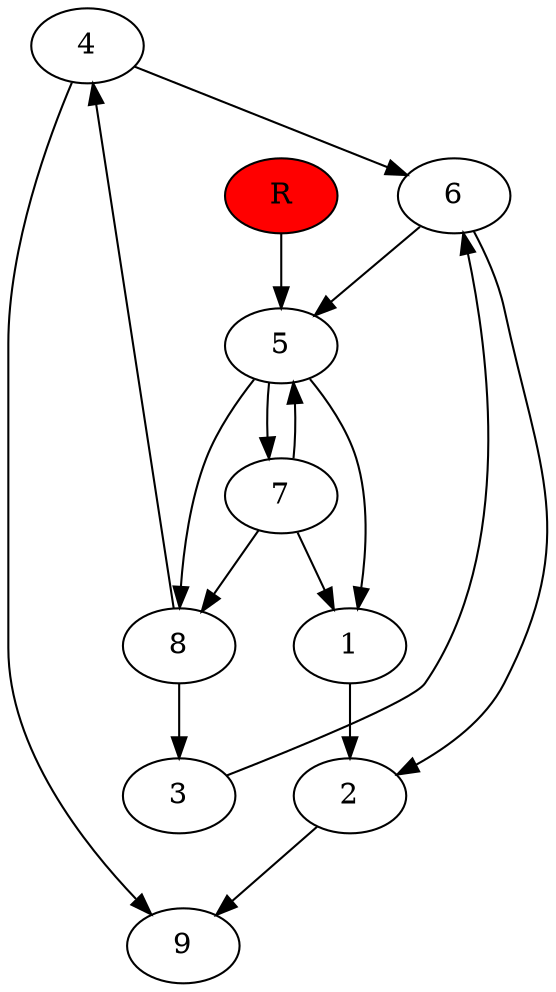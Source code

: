 digraph prb36018 {
	1
	2
	3
	4
	5
	6
	7
	8
	R [fillcolor="#ff0000" style=filled]
	1 -> 2
	2 -> 9
	3 -> 6
	4 -> 6
	4 -> 9
	5 -> 1
	5 -> 7
	5 -> 8
	6 -> 2
	6 -> 5
	7 -> 1
	7 -> 5
	7 -> 8
	8 -> 3
	8 -> 4
	R -> 5
}
